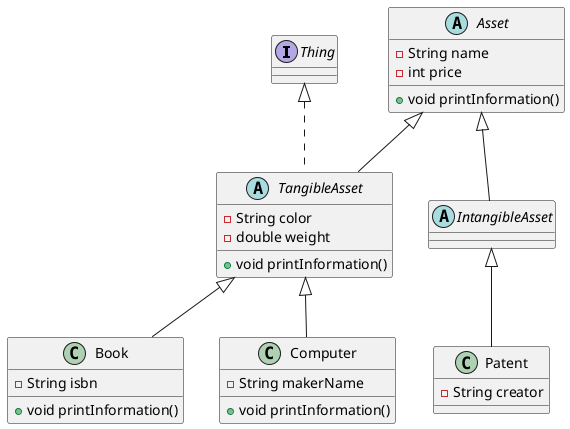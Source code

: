 @startuml

interface Thing {
}

abstract class Asset {
-String name
-int price
+void printInformation()
}

abstract class TangibleAsset extends Asset implements Thing {
-String color
-double weight
+void printInformation()
}

abstract class IntangibleAsset extends Asset {
}

class Book extends TangibleAsset {
-String isbn
+void printInformation()
}

class Computer extends TangibleAsset {
-String makerName
+void printInformation()
}

class Patent extends IntangibleAsset {
-String creator
}

@enduml